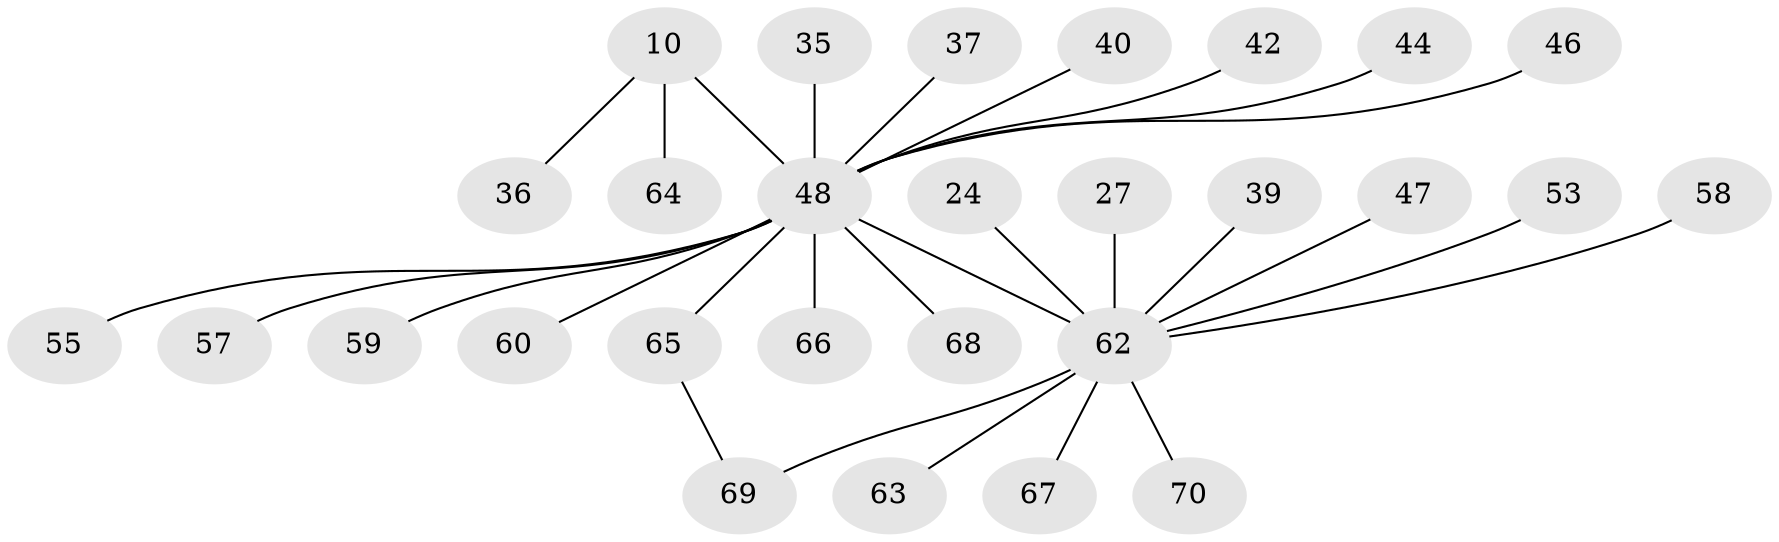 // original degree distribution, {10: 0.014285714285714285, 3: 0.17142857142857143, 9: 0.02857142857142857, 4: 0.014285714285714285, 14: 0.014285714285714285, 7: 0.02857142857142857, 11: 0.014285714285714285, 8: 0.014285714285714285, 2: 0.14285714285714285, 5: 0.014285714285714285, 1: 0.5428571428571428}
// Generated by graph-tools (version 1.1) at 2025/58/03/04/25 21:58:37]
// undirected, 28 vertices, 28 edges
graph export_dot {
graph [start="1"]
  node [color=gray90,style=filled];
  10;
  24;
  27;
  35;
  36;
  37;
  39;
  40;
  42;
  44;
  46;
  47;
  48 [super="+12+15"];
  53;
  55 [super="+21"];
  57;
  58;
  59 [super="+34"];
  60 [super="+43"];
  62 [super="+41+22+29+45+50+51+52+38+20+23"];
  63;
  64 [super="+32+19+33+49+54+61"];
  65 [super="+30"];
  66 [super="+18"];
  67;
  68;
  69 [super="+26+56"];
  70 [super="+17"];
  10 -- 36;
  10 -- 64;
  10 -- 48 [weight=5];
  24 -- 62;
  27 -- 62;
  35 -- 48;
  37 -- 48;
  39 -- 62;
  40 -- 48;
  42 -- 48;
  44 -- 48;
  46 -- 48;
  47 -- 62;
  48 -- 65 [weight=3];
  48 -- 66;
  48 -- 68;
  48 -- 55;
  48 -- 57;
  48 -- 59;
  48 -- 60;
  48 -- 62 [weight=10];
  53 -- 62;
  58 -- 62;
  62 -- 67;
  62 -- 69 [weight=2];
  62 -- 70 [weight=3];
  62 -- 63;
  65 -- 69;
}
